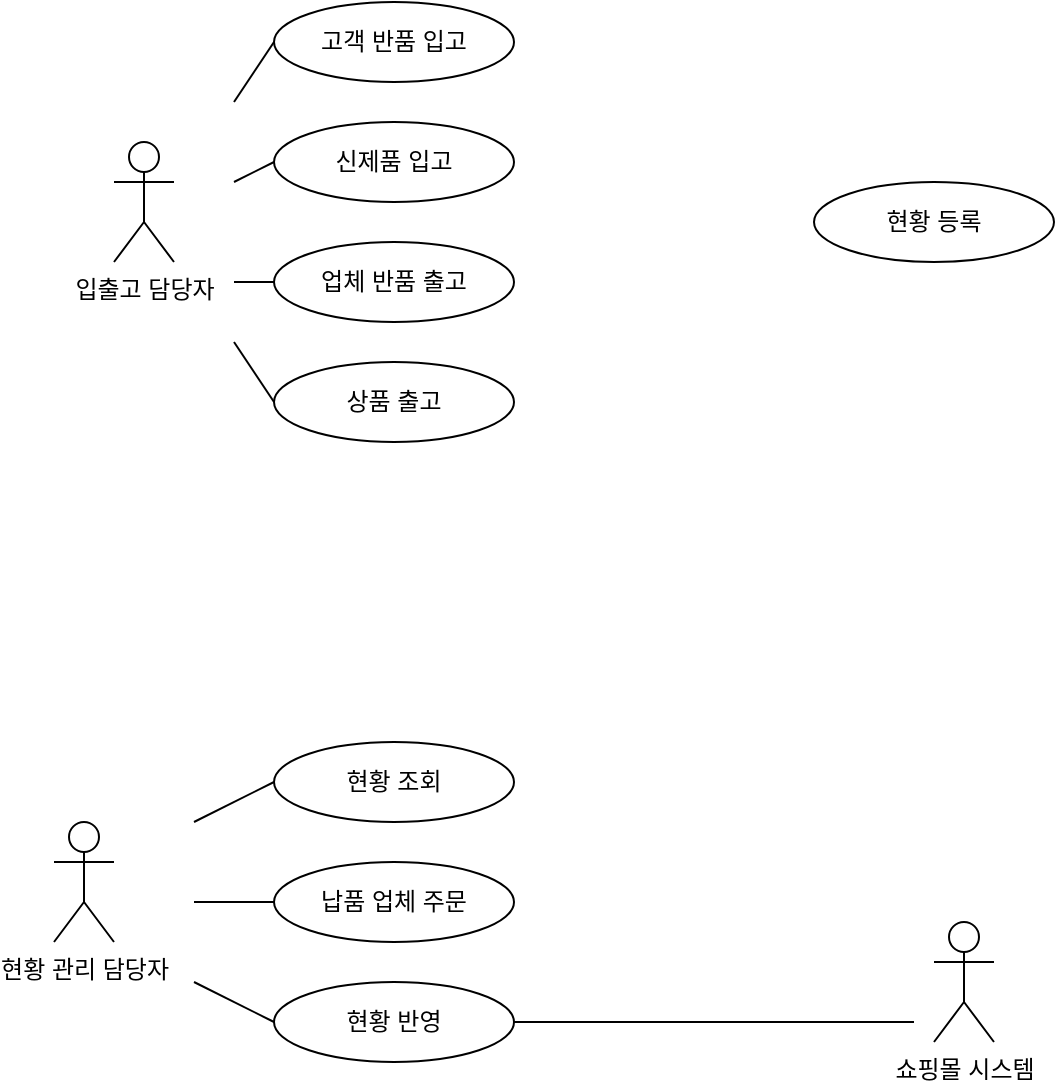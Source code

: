 <mxfile version="22.1.11" type="github">
  <diagram id="C5RBs43oDa-KdzZeNtuy" name="Page-1">
    <mxGraphModel dx="2283" dy="705" grid="1" gridSize="10" guides="1" tooltips="1" connect="1" arrows="1" fold="1" page="1" pageScale="1" pageWidth="827" pageHeight="1169" math="0" shadow="0">
      <root>
        <mxCell id="WIyWlLk6GJQsqaUBKTNV-0" />
        <mxCell id="WIyWlLk6GJQsqaUBKTNV-1" parent="WIyWlLk6GJQsqaUBKTNV-0" />
        <mxCell id="egl9fIb3DE0RigYNLPV_-0" value="입출고 담당자" style="shape=umlActor;verticalLabelPosition=bottom;verticalAlign=top;html=1;" vertex="1" parent="WIyWlLk6GJQsqaUBKTNV-1">
          <mxGeometry x="-520" y="350" width="30" height="60" as="geometry" />
        </mxCell>
        <mxCell id="egl9fIb3DE0RigYNLPV_-3" value="현황 관리 담당자" style="shape=umlActor;verticalLabelPosition=bottom;verticalAlign=top;html=1;" vertex="1" parent="WIyWlLk6GJQsqaUBKTNV-1">
          <mxGeometry x="-550" y="690" width="30" height="60" as="geometry" />
        </mxCell>
        <mxCell id="egl9fIb3DE0RigYNLPV_-4" value="쇼핑몰 시스템" style="shape=umlActor;verticalLabelPosition=bottom;verticalAlign=top;html=1;" vertex="1" parent="WIyWlLk6GJQsqaUBKTNV-1">
          <mxGeometry x="-110" y="740" width="30" height="60" as="geometry" />
        </mxCell>
        <mxCell id="egl9fIb3DE0RigYNLPV_-7" value="신제품 입고" style="ellipse;whiteSpace=wrap;html=1;" vertex="1" parent="WIyWlLk6GJQsqaUBKTNV-1">
          <mxGeometry x="-440" y="340" width="120" height="40" as="geometry" />
        </mxCell>
        <mxCell id="egl9fIb3DE0RigYNLPV_-8" value="고객 반품 입고" style="ellipse;whiteSpace=wrap;html=1;" vertex="1" parent="WIyWlLk6GJQsqaUBKTNV-1">
          <mxGeometry x="-440" y="280" width="120" height="40" as="geometry" />
        </mxCell>
        <mxCell id="egl9fIb3DE0RigYNLPV_-9" value="현황 조회" style="ellipse;whiteSpace=wrap;html=1;" vertex="1" parent="WIyWlLk6GJQsqaUBKTNV-1">
          <mxGeometry x="-440" y="650" width="120" height="40" as="geometry" />
        </mxCell>
        <mxCell id="egl9fIb3DE0RigYNLPV_-10" value="업체 반품 출고" style="ellipse;whiteSpace=wrap;html=1;" vertex="1" parent="WIyWlLk6GJQsqaUBKTNV-1">
          <mxGeometry x="-440" y="400" width="120" height="40" as="geometry" />
        </mxCell>
        <mxCell id="egl9fIb3DE0RigYNLPV_-11" value="납품 업체 주문" style="ellipse;whiteSpace=wrap;html=1;" vertex="1" parent="WIyWlLk6GJQsqaUBKTNV-1">
          <mxGeometry x="-440" y="710" width="120" height="40" as="geometry" />
        </mxCell>
        <mxCell id="egl9fIb3DE0RigYNLPV_-12" value="현황 반영" style="ellipse;whiteSpace=wrap;html=1;" vertex="1" parent="WIyWlLk6GJQsqaUBKTNV-1">
          <mxGeometry x="-440" y="770" width="120" height="40" as="geometry" />
        </mxCell>
        <mxCell id="egl9fIb3DE0RigYNLPV_-13" value="상품 출고" style="ellipse;whiteSpace=wrap;html=1;" vertex="1" parent="WIyWlLk6GJQsqaUBKTNV-1">
          <mxGeometry x="-440" y="460" width="120" height="40" as="geometry" />
        </mxCell>
        <mxCell id="egl9fIb3DE0RigYNLPV_-14" value="현황 등록" style="ellipse;whiteSpace=wrap;html=1;" vertex="1" parent="WIyWlLk6GJQsqaUBKTNV-1">
          <mxGeometry x="-170" y="370" width="120" height="40" as="geometry" />
        </mxCell>
        <mxCell id="egl9fIb3DE0RigYNLPV_-44" value="" style="endArrow=none;html=1;rounded=0;" edge="1" parent="WIyWlLk6GJQsqaUBKTNV-1">
          <mxGeometry width="50" height="50" relative="1" as="geometry">
            <mxPoint x="-480" y="690" as="sourcePoint" />
            <mxPoint x="-440" y="670" as="targetPoint" />
          </mxGeometry>
        </mxCell>
        <mxCell id="egl9fIb3DE0RigYNLPV_-46" value="" style="endArrow=none;html=1;rounded=0;entryX=0;entryY=0.5;entryDx=0;entryDy=0;" edge="1" parent="WIyWlLk6GJQsqaUBKTNV-1" target="egl9fIb3DE0RigYNLPV_-11">
          <mxGeometry width="50" height="50" relative="1" as="geometry">
            <mxPoint x="-480" y="730" as="sourcePoint" />
            <mxPoint x="-450" y="720" as="targetPoint" />
          </mxGeometry>
        </mxCell>
        <mxCell id="egl9fIb3DE0RigYNLPV_-48" value="" style="endArrow=none;html=1;rounded=0;" edge="1" parent="WIyWlLk6GJQsqaUBKTNV-1">
          <mxGeometry width="50" height="50" relative="1" as="geometry">
            <mxPoint x="-460" y="330" as="sourcePoint" />
            <mxPoint x="-440" y="300" as="targetPoint" />
          </mxGeometry>
        </mxCell>
        <mxCell id="egl9fIb3DE0RigYNLPV_-49" value="" style="endArrow=none;html=1;rounded=0;entryX=0;entryY=0.5;entryDx=0;entryDy=0;" edge="1" parent="WIyWlLk6GJQsqaUBKTNV-1" target="egl9fIb3DE0RigYNLPV_-12">
          <mxGeometry width="50" height="50" relative="1" as="geometry">
            <mxPoint x="-480" y="770" as="sourcePoint" />
            <mxPoint x="-440" y="750" as="targetPoint" />
          </mxGeometry>
        </mxCell>
        <mxCell id="egl9fIb3DE0RigYNLPV_-50" value="" style="endArrow=none;html=1;rounded=0;" edge="1" parent="WIyWlLk6GJQsqaUBKTNV-1">
          <mxGeometry width="50" height="50" relative="1" as="geometry">
            <mxPoint x="-460" y="370" as="sourcePoint" />
            <mxPoint x="-440" y="360" as="targetPoint" />
          </mxGeometry>
        </mxCell>
        <mxCell id="egl9fIb3DE0RigYNLPV_-52" value="" style="endArrow=none;html=1;rounded=0;" edge="1" parent="WIyWlLk6GJQsqaUBKTNV-1">
          <mxGeometry width="50" height="50" relative="1" as="geometry">
            <mxPoint x="-460" y="420" as="sourcePoint" />
            <mxPoint x="-440" y="420" as="targetPoint" />
          </mxGeometry>
        </mxCell>
        <mxCell id="egl9fIb3DE0RigYNLPV_-53" value="" style="endArrow=none;html=1;rounded=0;" edge="1" parent="WIyWlLk6GJQsqaUBKTNV-1">
          <mxGeometry width="50" height="50" relative="1" as="geometry">
            <mxPoint x="-460" y="450" as="sourcePoint" />
            <mxPoint x="-440" y="480" as="targetPoint" />
          </mxGeometry>
        </mxCell>
        <mxCell id="egl9fIb3DE0RigYNLPV_-54" value="" style="endArrow=none;html=1;rounded=0;" edge="1" parent="WIyWlLk6GJQsqaUBKTNV-1">
          <mxGeometry width="50" height="50" relative="1" as="geometry">
            <mxPoint x="-320" y="790" as="sourcePoint" />
            <mxPoint x="-120" y="790" as="targetPoint" />
          </mxGeometry>
        </mxCell>
      </root>
    </mxGraphModel>
  </diagram>
</mxfile>
